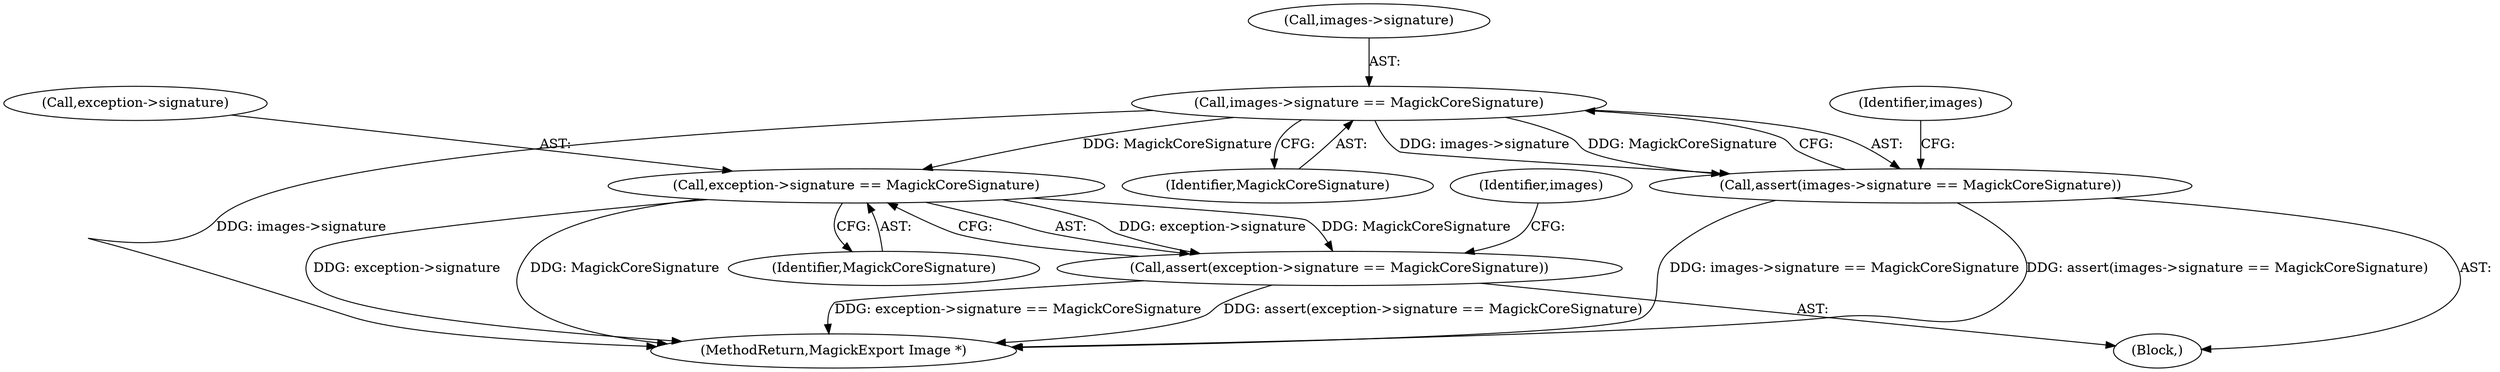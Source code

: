 digraph "0_ImageMagick6_19651f3db63fa1511ed83a348c4c82fa553f8d01_0@pointer" {
"1000132" [label="(Call,images->signature == MagickCoreSignature)"];
"1000131" [label="(Call,assert(images->signature == MagickCoreSignature))"];
"1000159" [label="(Call,exception->signature == MagickCoreSignature)"];
"1000158" [label="(Call,assert(exception->signature == MagickCoreSignature))"];
"1000133" [label="(Call,images->signature)"];
"1000167" [label="(Identifier,images)"];
"1000159" [label="(Call,exception->signature == MagickCoreSignature)"];
"1001734" [label="(MethodReturn,MagickExport Image *)"];
"1000105" [label="(Block,)"];
"1000140" [label="(Identifier,images)"];
"1000160" [label="(Call,exception->signature)"];
"1000132" [label="(Call,images->signature == MagickCoreSignature)"];
"1000158" [label="(Call,assert(exception->signature == MagickCoreSignature))"];
"1000163" [label="(Identifier,MagickCoreSignature)"];
"1000131" [label="(Call,assert(images->signature == MagickCoreSignature))"];
"1000136" [label="(Identifier,MagickCoreSignature)"];
"1000132" -> "1000131"  [label="AST: "];
"1000132" -> "1000136"  [label="CFG: "];
"1000133" -> "1000132"  [label="AST: "];
"1000136" -> "1000132"  [label="AST: "];
"1000131" -> "1000132"  [label="CFG: "];
"1000132" -> "1001734"  [label="DDG: images->signature"];
"1000132" -> "1000131"  [label="DDG: images->signature"];
"1000132" -> "1000131"  [label="DDG: MagickCoreSignature"];
"1000132" -> "1000159"  [label="DDG: MagickCoreSignature"];
"1000131" -> "1000105"  [label="AST: "];
"1000140" -> "1000131"  [label="CFG: "];
"1000131" -> "1001734"  [label="DDG: images->signature == MagickCoreSignature"];
"1000131" -> "1001734"  [label="DDG: assert(images->signature == MagickCoreSignature)"];
"1000159" -> "1000158"  [label="AST: "];
"1000159" -> "1000163"  [label="CFG: "];
"1000160" -> "1000159"  [label="AST: "];
"1000163" -> "1000159"  [label="AST: "];
"1000158" -> "1000159"  [label="CFG: "];
"1000159" -> "1001734"  [label="DDG: exception->signature"];
"1000159" -> "1001734"  [label="DDG: MagickCoreSignature"];
"1000159" -> "1000158"  [label="DDG: exception->signature"];
"1000159" -> "1000158"  [label="DDG: MagickCoreSignature"];
"1000158" -> "1000105"  [label="AST: "];
"1000167" -> "1000158"  [label="CFG: "];
"1000158" -> "1001734"  [label="DDG: exception->signature == MagickCoreSignature"];
"1000158" -> "1001734"  [label="DDG: assert(exception->signature == MagickCoreSignature)"];
}
